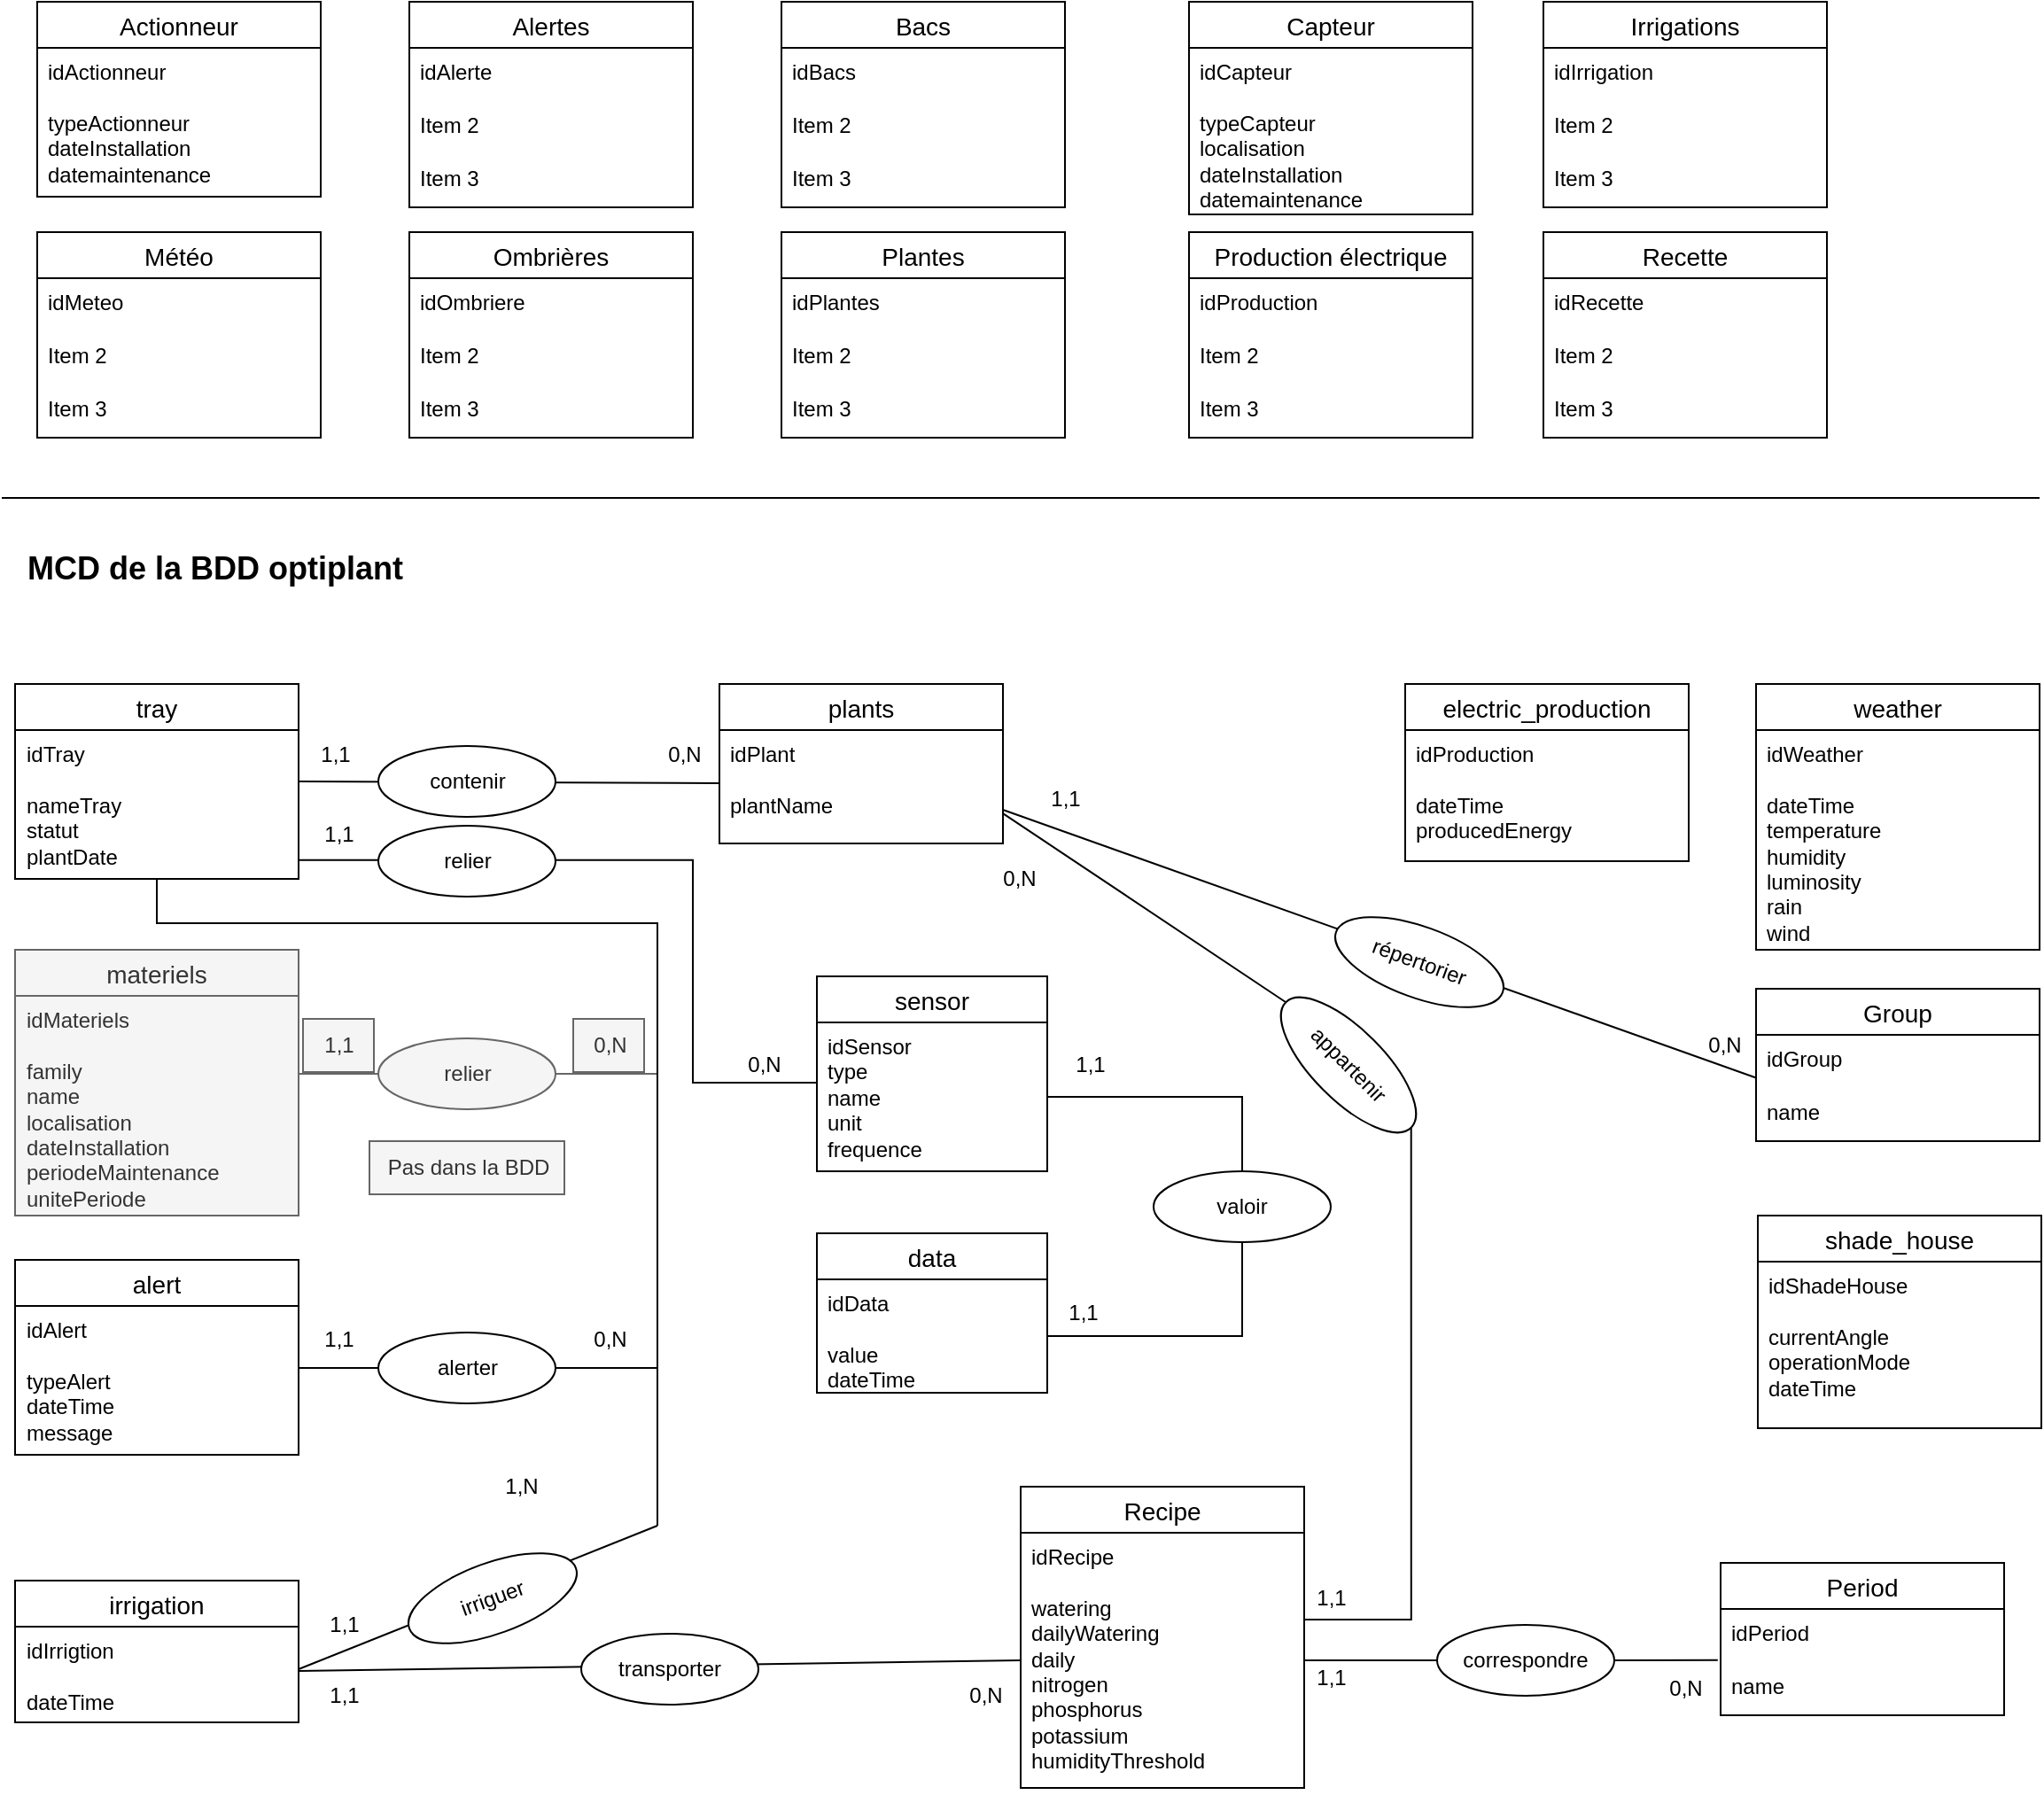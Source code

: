 <mxfile version="26.0.16">
  <diagram name="MCD" id="uWJ0e3N0dm7fcI5BOGlj">
    <mxGraphModel dx="959" dy="383" grid="1" gridSize="10" guides="1" tooltips="1" connect="1" arrows="1" fold="1" page="1" pageScale="1" pageWidth="1169" pageHeight="1654" math="0" shadow="0">
      <root>
        <mxCell id="T9H4gMGK_s0aDdUB7x26-0" />
        <mxCell id="T9H4gMGK_s0aDdUB7x26-1" parent="T9H4gMGK_s0aDdUB7x26-0" />
        <mxCell id="T9H4gMGK_s0aDdUB7x26-6" value="Alertes" style="swimlane;fontStyle=0;childLayout=stackLayout;horizontal=1;startSize=26;horizontalStack=0;resizeParent=1;resizeParentMax=0;resizeLast=0;collapsible=1;marginBottom=0;align=center;fontSize=14;" parent="T9H4gMGK_s0aDdUB7x26-1" vertex="1">
          <mxGeometry x="240" y="40" width="160" height="116" as="geometry" />
        </mxCell>
        <mxCell id="T9H4gMGK_s0aDdUB7x26-7" value="idAlerte" style="text;strokeColor=none;fillColor=none;spacingLeft=4;spacingRight=4;overflow=hidden;rotatable=0;points=[[0,0.5],[1,0.5]];portConstraint=eastwest;fontSize=12;whiteSpace=wrap;html=1;" parent="T9H4gMGK_s0aDdUB7x26-6" vertex="1">
          <mxGeometry y="26" width="160" height="30" as="geometry" />
        </mxCell>
        <mxCell id="T9H4gMGK_s0aDdUB7x26-8" value="Item 2" style="text;strokeColor=none;fillColor=none;spacingLeft=4;spacingRight=4;overflow=hidden;rotatable=0;points=[[0,0.5],[1,0.5]];portConstraint=eastwest;fontSize=12;whiteSpace=wrap;html=1;" parent="T9H4gMGK_s0aDdUB7x26-6" vertex="1">
          <mxGeometry y="56" width="160" height="30" as="geometry" />
        </mxCell>
        <mxCell id="T9H4gMGK_s0aDdUB7x26-9" value="Item 3" style="text;strokeColor=none;fillColor=none;spacingLeft=4;spacingRight=4;overflow=hidden;rotatable=0;points=[[0,0.5],[1,0.5]];portConstraint=eastwest;fontSize=12;whiteSpace=wrap;html=1;" parent="T9H4gMGK_s0aDdUB7x26-6" vertex="1">
          <mxGeometry y="86" width="160" height="30" as="geometry" />
        </mxCell>
        <mxCell id="T9H4gMGK_s0aDdUB7x26-10" value="Bacs" style="swimlane;fontStyle=0;childLayout=stackLayout;horizontal=1;startSize=26;horizontalStack=0;resizeParent=1;resizeParentMax=0;resizeLast=0;collapsible=1;marginBottom=0;align=center;fontSize=14;" parent="T9H4gMGK_s0aDdUB7x26-1" vertex="1">
          <mxGeometry x="450" y="40" width="160" height="116" as="geometry" />
        </mxCell>
        <mxCell id="T9H4gMGK_s0aDdUB7x26-11" value="idBacs" style="text;strokeColor=none;fillColor=none;spacingLeft=4;spacingRight=4;overflow=hidden;rotatable=0;points=[[0,0.5],[1,0.5]];portConstraint=eastwest;fontSize=12;whiteSpace=wrap;html=1;" parent="T9H4gMGK_s0aDdUB7x26-10" vertex="1">
          <mxGeometry y="26" width="160" height="30" as="geometry" />
        </mxCell>
        <mxCell id="T9H4gMGK_s0aDdUB7x26-12" value="Item 2" style="text;strokeColor=none;fillColor=none;spacingLeft=4;spacingRight=4;overflow=hidden;rotatable=0;points=[[0,0.5],[1,0.5]];portConstraint=eastwest;fontSize=12;whiteSpace=wrap;html=1;" parent="T9H4gMGK_s0aDdUB7x26-10" vertex="1">
          <mxGeometry y="56" width="160" height="30" as="geometry" />
        </mxCell>
        <mxCell id="T9H4gMGK_s0aDdUB7x26-13" value="Item 3" style="text;strokeColor=none;fillColor=none;spacingLeft=4;spacingRight=4;overflow=hidden;rotatable=0;points=[[0,0.5],[1,0.5]];portConstraint=eastwest;fontSize=12;whiteSpace=wrap;html=1;" parent="T9H4gMGK_s0aDdUB7x26-10" vertex="1">
          <mxGeometry y="86" width="160" height="30" as="geometry" />
        </mxCell>
        <mxCell id="T9H4gMGK_s0aDdUB7x26-18" value="Irrigations" style="swimlane;fontStyle=0;childLayout=stackLayout;horizontal=1;startSize=26;horizontalStack=0;resizeParent=1;resizeParentMax=0;resizeLast=0;collapsible=1;marginBottom=0;align=center;fontSize=14;" parent="T9H4gMGK_s0aDdUB7x26-1" vertex="1">
          <mxGeometry x="880" y="40" width="160" height="116" as="geometry" />
        </mxCell>
        <mxCell id="T9H4gMGK_s0aDdUB7x26-19" value="idIrrigation" style="text;strokeColor=none;fillColor=none;spacingLeft=4;spacingRight=4;overflow=hidden;rotatable=0;points=[[0,0.5],[1,0.5]];portConstraint=eastwest;fontSize=12;whiteSpace=wrap;html=1;" parent="T9H4gMGK_s0aDdUB7x26-18" vertex="1">
          <mxGeometry y="26" width="160" height="30" as="geometry" />
        </mxCell>
        <mxCell id="T9H4gMGK_s0aDdUB7x26-20" value="Item 2" style="text;strokeColor=none;fillColor=none;spacingLeft=4;spacingRight=4;overflow=hidden;rotatable=0;points=[[0,0.5],[1,0.5]];portConstraint=eastwest;fontSize=12;whiteSpace=wrap;html=1;" parent="T9H4gMGK_s0aDdUB7x26-18" vertex="1">
          <mxGeometry y="56" width="160" height="30" as="geometry" />
        </mxCell>
        <mxCell id="T9H4gMGK_s0aDdUB7x26-21" value="Item 3" style="text;strokeColor=none;fillColor=none;spacingLeft=4;spacingRight=4;overflow=hidden;rotatable=0;points=[[0,0.5],[1,0.5]];portConstraint=eastwest;fontSize=12;whiteSpace=wrap;html=1;" parent="T9H4gMGK_s0aDdUB7x26-18" vertex="1">
          <mxGeometry y="86" width="160" height="30" as="geometry" />
        </mxCell>
        <mxCell id="T9H4gMGK_s0aDdUB7x26-22" value="Météo" style="swimlane;fontStyle=0;childLayout=stackLayout;horizontal=1;startSize=26;horizontalStack=0;resizeParent=1;resizeParentMax=0;resizeLast=0;collapsible=1;marginBottom=0;align=center;fontSize=14;" parent="T9H4gMGK_s0aDdUB7x26-1" vertex="1">
          <mxGeometry x="30" y="170" width="160" height="116" as="geometry" />
        </mxCell>
        <mxCell id="T9H4gMGK_s0aDdUB7x26-23" value="idMeteo" style="text;strokeColor=none;fillColor=none;spacingLeft=4;spacingRight=4;overflow=hidden;rotatable=0;points=[[0,0.5],[1,0.5]];portConstraint=eastwest;fontSize=12;whiteSpace=wrap;html=1;" parent="T9H4gMGK_s0aDdUB7x26-22" vertex="1">
          <mxGeometry y="26" width="160" height="30" as="geometry" />
        </mxCell>
        <mxCell id="T9H4gMGK_s0aDdUB7x26-24" value="Item 2" style="text;strokeColor=none;fillColor=none;spacingLeft=4;spacingRight=4;overflow=hidden;rotatable=0;points=[[0,0.5],[1,0.5]];portConstraint=eastwest;fontSize=12;whiteSpace=wrap;html=1;" parent="T9H4gMGK_s0aDdUB7x26-22" vertex="1">
          <mxGeometry y="56" width="160" height="30" as="geometry" />
        </mxCell>
        <mxCell id="T9H4gMGK_s0aDdUB7x26-25" value="Item 3" style="text;strokeColor=none;fillColor=none;spacingLeft=4;spacingRight=4;overflow=hidden;rotatable=0;points=[[0,0.5],[1,0.5]];portConstraint=eastwest;fontSize=12;whiteSpace=wrap;html=1;" parent="T9H4gMGK_s0aDdUB7x26-22" vertex="1">
          <mxGeometry y="86" width="160" height="30" as="geometry" />
        </mxCell>
        <mxCell id="T9H4gMGK_s0aDdUB7x26-26" value="Ombrières" style="swimlane;fontStyle=0;childLayout=stackLayout;horizontal=1;startSize=26;horizontalStack=0;resizeParent=1;resizeParentMax=0;resizeLast=0;collapsible=1;marginBottom=0;align=center;fontSize=14;" parent="T9H4gMGK_s0aDdUB7x26-1" vertex="1">
          <mxGeometry x="240" y="170" width="160" height="116" as="geometry" />
        </mxCell>
        <mxCell id="T9H4gMGK_s0aDdUB7x26-27" value="idOmbriere" style="text;strokeColor=none;fillColor=none;spacingLeft=4;spacingRight=4;overflow=hidden;rotatable=0;points=[[0,0.5],[1,0.5]];portConstraint=eastwest;fontSize=12;whiteSpace=wrap;html=1;" parent="T9H4gMGK_s0aDdUB7x26-26" vertex="1">
          <mxGeometry y="26" width="160" height="30" as="geometry" />
        </mxCell>
        <mxCell id="T9H4gMGK_s0aDdUB7x26-28" value="Item 2" style="text;strokeColor=none;fillColor=none;spacingLeft=4;spacingRight=4;overflow=hidden;rotatable=0;points=[[0,0.5],[1,0.5]];portConstraint=eastwest;fontSize=12;whiteSpace=wrap;html=1;" parent="T9H4gMGK_s0aDdUB7x26-26" vertex="1">
          <mxGeometry y="56" width="160" height="30" as="geometry" />
        </mxCell>
        <mxCell id="T9H4gMGK_s0aDdUB7x26-29" value="Item 3" style="text;strokeColor=none;fillColor=none;spacingLeft=4;spacingRight=4;overflow=hidden;rotatable=0;points=[[0,0.5],[1,0.5]];portConstraint=eastwest;fontSize=12;whiteSpace=wrap;html=1;" parent="T9H4gMGK_s0aDdUB7x26-26" vertex="1">
          <mxGeometry y="86" width="160" height="30" as="geometry" />
        </mxCell>
        <mxCell id="T9H4gMGK_s0aDdUB7x26-30" value="Plantes" style="swimlane;fontStyle=0;childLayout=stackLayout;horizontal=1;startSize=26;horizontalStack=0;resizeParent=1;resizeParentMax=0;resizeLast=0;collapsible=1;marginBottom=0;align=center;fontSize=14;" parent="T9H4gMGK_s0aDdUB7x26-1" vertex="1">
          <mxGeometry x="450" y="170" width="160" height="116" as="geometry" />
        </mxCell>
        <mxCell id="T9H4gMGK_s0aDdUB7x26-31" value="idPlantes" style="text;strokeColor=none;fillColor=none;spacingLeft=4;spacingRight=4;overflow=hidden;rotatable=0;points=[[0,0.5],[1,0.5]];portConstraint=eastwest;fontSize=12;whiteSpace=wrap;html=1;" parent="T9H4gMGK_s0aDdUB7x26-30" vertex="1">
          <mxGeometry y="26" width="160" height="30" as="geometry" />
        </mxCell>
        <mxCell id="T9H4gMGK_s0aDdUB7x26-32" value="Item 2" style="text;strokeColor=none;fillColor=none;spacingLeft=4;spacingRight=4;overflow=hidden;rotatable=0;points=[[0,0.5],[1,0.5]];portConstraint=eastwest;fontSize=12;whiteSpace=wrap;html=1;" parent="T9H4gMGK_s0aDdUB7x26-30" vertex="1">
          <mxGeometry y="56" width="160" height="30" as="geometry" />
        </mxCell>
        <mxCell id="T9H4gMGK_s0aDdUB7x26-33" value="Item 3" style="text;strokeColor=none;fillColor=none;spacingLeft=4;spacingRight=4;overflow=hidden;rotatable=0;points=[[0,0.5],[1,0.5]];portConstraint=eastwest;fontSize=12;whiteSpace=wrap;html=1;" parent="T9H4gMGK_s0aDdUB7x26-30" vertex="1">
          <mxGeometry y="86" width="160" height="30" as="geometry" />
        </mxCell>
        <mxCell id="T9H4gMGK_s0aDdUB7x26-34" value="Production électrique" style="swimlane;fontStyle=0;childLayout=stackLayout;horizontal=1;startSize=26;horizontalStack=0;resizeParent=1;resizeParentMax=0;resizeLast=0;collapsible=1;marginBottom=0;align=center;fontSize=14;" parent="T9H4gMGK_s0aDdUB7x26-1" vertex="1">
          <mxGeometry x="680" y="170" width="160" height="116" as="geometry" />
        </mxCell>
        <mxCell id="T9H4gMGK_s0aDdUB7x26-35" value="idProduction" style="text;strokeColor=none;fillColor=none;spacingLeft=4;spacingRight=4;overflow=hidden;rotatable=0;points=[[0,0.5],[1,0.5]];portConstraint=eastwest;fontSize=12;whiteSpace=wrap;html=1;" parent="T9H4gMGK_s0aDdUB7x26-34" vertex="1">
          <mxGeometry y="26" width="160" height="30" as="geometry" />
        </mxCell>
        <mxCell id="T9H4gMGK_s0aDdUB7x26-36" value="Item 2" style="text;strokeColor=none;fillColor=none;spacingLeft=4;spacingRight=4;overflow=hidden;rotatable=0;points=[[0,0.5],[1,0.5]];portConstraint=eastwest;fontSize=12;whiteSpace=wrap;html=1;" parent="T9H4gMGK_s0aDdUB7x26-34" vertex="1">
          <mxGeometry y="56" width="160" height="30" as="geometry" />
        </mxCell>
        <mxCell id="T9H4gMGK_s0aDdUB7x26-37" value="Item 3" style="text;strokeColor=none;fillColor=none;spacingLeft=4;spacingRight=4;overflow=hidden;rotatable=0;points=[[0,0.5],[1,0.5]];portConstraint=eastwest;fontSize=12;whiteSpace=wrap;html=1;" parent="T9H4gMGK_s0aDdUB7x26-34" vertex="1">
          <mxGeometry y="86" width="160" height="30" as="geometry" />
        </mxCell>
        <mxCell id="T9H4gMGK_s0aDdUB7x26-38" value="Recette" style="swimlane;fontStyle=0;childLayout=stackLayout;horizontal=1;startSize=26;horizontalStack=0;resizeParent=1;resizeParentMax=0;resizeLast=0;collapsible=1;marginBottom=0;align=center;fontSize=14;" parent="T9H4gMGK_s0aDdUB7x26-1" vertex="1">
          <mxGeometry x="880" y="170" width="160" height="116" as="geometry" />
        </mxCell>
        <mxCell id="T9H4gMGK_s0aDdUB7x26-39" value="idRecette" style="text;strokeColor=none;fillColor=none;spacingLeft=4;spacingRight=4;overflow=hidden;rotatable=0;points=[[0,0.5],[1,0.5]];portConstraint=eastwest;fontSize=12;whiteSpace=wrap;html=1;" parent="T9H4gMGK_s0aDdUB7x26-38" vertex="1">
          <mxGeometry y="26" width="160" height="30" as="geometry" />
        </mxCell>
        <mxCell id="T9H4gMGK_s0aDdUB7x26-40" value="Item 2" style="text;strokeColor=none;fillColor=none;spacingLeft=4;spacingRight=4;overflow=hidden;rotatable=0;points=[[0,0.5],[1,0.5]];portConstraint=eastwest;fontSize=12;whiteSpace=wrap;html=1;" parent="T9H4gMGK_s0aDdUB7x26-38" vertex="1">
          <mxGeometry y="56" width="160" height="30" as="geometry" />
        </mxCell>
        <mxCell id="T9H4gMGK_s0aDdUB7x26-41" value="Item 3" style="text;strokeColor=none;fillColor=none;spacingLeft=4;spacingRight=4;overflow=hidden;rotatable=0;points=[[0,0.5],[1,0.5]];portConstraint=eastwest;fontSize=12;whiteSpace=wrap;html=1;" parent="T9H4gMGK_s0aDdUB7x26-38" vertex="1">
          <mxGeometry y="86" width="160" height="30" as="geometry" />
        </mxCell>
        <mxCell id="j0MVk8MpoayFazlEa2W3-0" style="edgeStyle=orthogonalEdgeStyle;rounded=0;orthogonalLoop=1;jettySize=auto;html=1;exitX=0.5;exitY=1;exitDx=0;exitDy=0;endArrow=none;startFill=0;" parent="T9H4gMGK_s0aDdUB7x26-1" source="nybgzaofSDxsT-tVlt5b-0" edge="1">
          <mxGeometry relative="1" as="geometry">
            <mxPoint x="380" y="580" as="targetPoint" />
            <Array as="points">
              <mxPoint x="98" y="560" />
              <mxPoint x="380" y="560" />
              <mxPoint x="380" y="585" />
            </Array>
          </mxGeometry>
        </mxCell>
        <mxCell id="nybgzaofSDxsT-tVlt5b-0" value="tray" style="swimlane;fontStyle=0;childLayout=stackLayout;horizontal=1;startSize=26;horizontalStack=0;resizeParent=1;resizeParentMax=0;resizeLast=0;collapsible=1;marginBottom=0;align=center;fontSize=14;" parent="T9H4gMGK_s0aDdUB7x26-1" vertex="1">
          <mxGeometry x="17.5" y="425" width="160" height="110" as="geometry" />
        </mxCell>
        <mxCell id="nybgzaofSDxsT-tVlt5b-1" value="&lt;div&gt;idTray&lt;u&gt; &lt;/u&gt;&lt;/div&gt;&lt;div&gt;&lt;br&gt;&lt;/div&gt;&lt;div&gt;nameTray&lt;/div&gt;&lt;div&gt;&lt;span style=&quot;white-space: pre;&quot;&gt;statut&lt;br&gt;&lt;/span&gt;&lt;/div&gt;&lt;div&gt;&lt;div&gt;plantDate&lt;/div&gt;&lt;br&gt;&lt;span style=&quot;white-space: pre;&quot;&gt;&lt;/span&gt;&lt;/div&gt;&lt;div&gt;&lt;br&gt;&lt;/div&gt;" style="text;strokeColor=none;fillColor=none;spacingLeft=4;spacingRight=4;overflow=hidden;rotatable=0;points=[[0,0.5],[1,0.5]];portConstraint=eastwest;fontSize=12;whiteSpace=wrap;html=1;" parent="nybgzaofSDxsT-tVlt5b-0" vertex="1">
          <mxGeometry y="26" width="160" height="84" as="geometry" />
        </mxCell>
        <mxCell id="nybgzaofSDxsT-tVlt5b-4" value="plants" style="swimlane;fontStyle=0;childLayout=stackLayout;horizontal=1;startSize=26;horizontalStack=0;resizeParent=1;resizeParentMax=0;resizeLast=0;collapsible=1;marginBottom=0;align=center;fontSize=14;" parent="T9H4gMGK_s0aDdUB7x26-1" vertex="1">
          <mxGeometry x="415" y="425" width="160" height="90" as="geometry">
            <mxRectangle x="380" y="360" width="90" height="30" as="alternateBounds" />
          </mxGeometry>
        </mxCell>
        <mxCell id="nybgzaofSDxsT-tVlt5b-5" value="&lt;div&gt;idPlant&lt;/div&gt;&lt;div&gt;&lt;br&gt;&lt;/div&gt;&lt;div&gt;plantName&lt;/div&gt;" style="text;strokeColor=none;fillColor=none;spacingLeft=4;spacingRight=4;overflow=hidden;rotatable=0;points=[[0,0.5],[1,0.5]];portConstraint=eastwest;fontSize=12;whiteSpace=wrap;html=1;" parent="nybgzaofSDxsT-tVlt5b-4" vertex="1">
          <mxGeometry y="26" width="160" height="64" as="geometry" />
        </mxCell>
        <mxCell id="nybgzaofSDxsT-tVlt5b-12" value="" style="endArrow=none;html=1;rounded=0;entryX=0;entryY=0.5;entryDx=0;entryDy=0;" parent="T9H4gMGK_s0aDdUB7x26-1" edge="1">
          <mxGeometry relative="1" as="geometry">
            <mxPoint x="177.5" y="480" as="sourcePoint" />
            <mxPoint x="415" y="481" as="targetPoint" />
          </mxGeometry>
        </mxCell>
        <mxCell id="nybgzaofSDxsT-tVlt5b-9" value="contenir" style="ellipse;whiteSpace=wrap;html=1;align=center;" parent="T9H4gMGK_s0aDdUB7x26-1" vertex="1">
          <mxGeometry x="222.5" y="460" width="100" height="40" as="geometry" />
        </mxCell>
        <mxCell id="gFLPSM0X9cLNO_FBiv-f-0" value="1,1" style="text;html=1;align=center;verticalAlign=middle;resizable=0;points=[];autosize=1;strokeColor=none;fillColor=none;" parent="T9H4gMGK_s0aDdUB7x26-1" vertex="1">
          <mxGeometry x="177.5" y="450" width="40" height="30" as="geometry" />
        </mxCell>
        <mxCell id="gFLPSM0X9cLNO_FBiv-f-2" value="0,N" style="text;html=1;align=center;verticalAlign=middle;resizable=0;points=[];autosize=1;strokeColor=none;fillColor=none;" parent="T9H4gMGK_s0aDdUB7x26-1" vertex="1">
          <mxGeometry x="375" y="450" width="40" height="30" as="geometry" />
        </mxCell>
        <mxCell id="gFLPSM0X9cLNO_FBiv-f-3" value="" style="endArrow=none;html=1;rounded=0;" parent="T9H4gMGK_s0aDdUB7x26-1" edge="1">
          <mxGeometry width="50" height="50" relative="1" as="geometry">
            <mxPoint x="10" y="320" as="sourcePoint" />
            <mxPoint x="1160" y="320" as="targetPoint" />
          </mxGeometry>
        </mxCell>
        <mxCell id="gFLPSM0X9cLNO_FBiv-f-16" value="" style="endArrow=none;html=1;rounded=0;edgeStyle=orthogonalEdgeStyle;fillColor=#f5f5f5;strokeColor=#666666;" parent="T9H4gMGK_s0aDdUB7x26-1" edge="1">
          <mxGeometry relative="1" as="geometry">
            <mxPoint x="177.5" y="645" as="sourcePoint" />
            <mxPoint x="380" y="650" as="targetPoint" />
            <Array as="points">
              <mxPoint x="380" y="645" />
            </Array>
          </mxGeometry>
        </mxCell>
        <mxCell id="gFLPSM0X9cLNO_FBiv-f-17" value="relier" style="ellipse;whiteSpace=wrap;html=1;align=center;fillColor=#f5f5f5;fontColor=#333333;strokeColor=#666666;" parent="T9H4gMGK_s0aDdUB7x26-1" vertex="1">
          <mxGeometry x="222.5" y="625" width="100" height="40" as="geometry" />
        </mxCell>
        <mxCell id="gFLPSM0X9cLNO_FBiv-f-18" value="1,1" style="text;html=1;align=center;verticalAlign=middle;resizable=0;points=[];autosize=1;strokeColor=#666666;fillColor=#f5f5f5;fontColor=#333333;" parent="T9H4gMGK_s0aDdUB7x26-1" vertex="1">
          <mxGeometry x="180" y="614" width="40" height="30" as="geometry" />
        </mxCell>
        <mxCell id="gFLPSM0X9cLNO_FBiv-f-19" value="0,N" style="text;html=1;align=center;verticalAlign=middle;resizable=0;points=[];autosize=1;strokeColor=#666666;fillColor=#f5f5f5;fontColor=#333333;" parent="T9H4gMGK_s0aDdUB7x26-1" vertex="1">
          <mxGeometry x="332.5" y="614" width="40" height="30" as="geometry" />
        </mxCell>
        <mxCell id="gFLPSM0X9cLNO_FBiv-f-40" value="alert" style="swimlane;fontStyle=0;childLayout=stackLayout;horizontal=1;startSize=26;horizontalStack=0;resizeParent=1;resizeParentMax=0;resizeLast=0;collapsible=1;marginBottom=0;align=center;fontSize=14;" parent="T9H4gMGK_s0aDdUB7x26-1" vertex="1">
          <mxGeometry x="17.5" y="750" width="160" height="110" as="geometry" />
        </mxCell>
        <mxCell id="gFLPSM0X9cLNO_FBiv-f-41" value="&lt;div&gt;idAlert&lt;/div&gt;&lt;div&gt;&lt;br&gt;&lt;/div&gt;&lt;div&gt;typeAlert&lt;/div&gt;&lt;div&gt;dateTime&lt;/div&gt;&lt;div&gt;message&lt;br&gt;&lt;/div&gt;" style="text;strokeColor=none;fillColor=none;spacingLeft=4;spacingRight=4;overflow=hidden;rotatable=0;points=[[0,0.5],[1,0.5]];portConstraint=eastwest;fontSize=12;whiteSpace=wrap;html=1;" parent="gFLPSM0X9cLNO_FBiv-f-40" vertex="1">
          <mxGeometry y="26" width="160" height="84" as="geometry" />
        </mxCell>
        <mxCell id="gFLPSM0X9cLNO_FBiv-f-48" value="" style="endArrow=none;html=1;rounded=0;" parent="T9H4gMGK_s0aDdUB7x26-1" edge="1">
          <mxGeometry relative="1" as="geometry">
            <mxPoint x="177.5" y="811" as="sourcePoint" />
            <mxPoint x="380" y="811" as="targetPoint" />
          </mxGeometry>
        </mxCell>
        <mxCell id="gFLPSM0X9cLNO_FBiv-f-49" value="alerter" style="ellipse;whiteSpace=wrap;html=1;align=center;" parent="T9H4gMGK_s0aDdUB7x26-1" vertex="1">
          <mxGeometry x="222.5" y="791" width="100" height="40" as="geometry" />
        </mxCell>
        <mxCell id="gFLPSM0X9cLNO_FBiv-f-50" value="1,1" style="text;html=1;align=center;verticalAlign=middle;resizable=0;points=[];autosize=1;strokeColor=none;fillColor=none;" parent="T9H4gMGK_s0aDdUB7x26-1" vertex="1">
          <mxGeometry x="180" y="780" width="40" height="30" as="geometry" />
        </mxCell>
        <mxCell id="gFLPSM0X9cLNO_FBiv-f-51" value="0,N" style="text;html=1;align=center;verticalAlign=middle;resizable=0;points=[];autosize=1;strokeColor=none;fillColor=none;" parent="T9H4gMGK_s0aDdUB7x26-1" vertex="1">
          <mxGeometry x="332.5" y="780" width="40" height="30" as="geometry" />
        </mxCell>
        <mxCell id="gFLPSM0X9cLNO_FBiv-f-129" value="0,N" style="text;html=1;align=center;verticalAlign=middle;resizable=0;points=[];autosize=1;strokeColor=none;fillColor=none;" parent="T9H4gMGK_s0aDdUB7x26-1" vertex="1">
          <mxGeometry x="962" y="614" width="40" height="30" as="geometry" />
        </mxCell>
        <mxCell id="gFLPSM0X9cLNO_FBiv-f-145" value="Group" style="swimlane;fontStyle=0;childLayout=stackLayout;horizontal=1;startSize=26;horizontalStack=0;resizeParent=1;resizeParentMax=0;resizeLast=0;collapsible=1;marginBottom=0;align=center;fontSize=14;" parent="T9H4gMGK_s0aDdUB7x26-1" vertex="1">
          <mxGeometry x="1000" y="597" width="160" height="86" as="geometry">
            <mxRectangle x="380" y="360" width="90" height="30" as="alternateBounds" />
          </mxGeometry>
        </mxCell>
        <mxCell id="gFLPSM0X9cLNO_FBiv-f-146" value="idGroup" style="text;strokeColor=none;fillColor=none;spacingLeft=4;spacingRight=4;overflow=hidden;rotatable=0;points=[[0,0.5],[1,0.5]];portConstraint=eastwest;fontSize=12;whiteSpace=wrap;html=1;" parent="gFLPSM0X9cLNO_FBiv-f-145" vertex="1">
          <mxGeometry y="26" width="160" height="30" as="geometry" />
        </mxCell>
        <mxCell id="gFLPSM0X9cLNO_FBiv-f-147" value="name" style="text;strokeColor=none;fillColor=none;spacingLeft=4;spacingRight=4;overflow=hidden;rotatable=0;points=[[0,0.5],[1,0.5]];portConstraint=eastwest;fontSize=12;whiteSpace=wrap;html=1;" parent="gFLPSM0X9cLNO_FBiv-f-145" vertex="1">
          <mxGeometry y="56" width="160" height="30" as="geometry" />
        </mxCell>
        <mxCell id="gFLPSM0X9cLNO_FBiv-f-149" value="" style="endArrow=none;html=1;rounded=0;exitX=0;exitY=0.5;exitDx=0;exitDy=0;entryX=1;entryY=0.735;entryDx=0;entryDy=0;entryPerimeter=0;" parent="T9H4gMGK_s0aDdUB7x26-1" source="0mks6wMDwfBb0dTUlS5L-0" target="nybgzaofSDxsT-tVlt5b-5" edge="1">
          <mxGeometry relative="1" as="geometry">
            <mxPoint x="630" y="690" as="sourcePoint" />
            <mxPoint x="577" y="500" as="targetPoint" />
          </mxGeometry>
        </mxCell>
        <mxCell id="gFLPSM0X9cLNO_FBiv-f-151" value="1,1" style="text;html=1;align=center;verticalAlign=middle;resizable=0;points=[];autosize=1;strokeColor=none;fillColor=none;" parent="T9H4gMGK_s0aDdUB7x26-1" vertex="1">
          <mxGeometry x="740" y="926" width="40" height="30" as="geometry" />
        </mxCell>
        <mxCell id="gFLPSM0X9cLNO_FBiv-f-152" value="0,N" style="text;html=1;align=center;verticalAlign=middle;resizable=0;points=[];autosize=1;strokeColor=none;fillColor=none;" parent="T9H4gMGK_s0aDdUB7x26-1" vertex="1">
          <mxGeometry x="564" y="520" width="40" height="30" as="geometry" />
        </mxCell>
        <mxCell id="gFLPSM0X9cLNO_FBiv-f-153" value="&amp;nbsp;" style="text;strokeColor=none;fillColor=none;spacingLeft=4;spacingRight=4;overflow=hidden;rotatable=0;points=[[0,0.5],[1,0.5]];portConstraint=eastwest;fontSize=12;whiteSpace=wrap;html=1;" parent="T9H4gMGK_s0aDdUB7x26-1" vertex="1">
          <mxGeometry x="967" y="878" width="160" height="30" as="geometry" />
        </mxCell>
        <mxCell id="gFLPSM0X9cLNO_FBiv-f-154" value="" style="endArrow=none;html=1;rounded=0;entryX=-0.01;entryY=-0.036;entryDx=0;entryDy=0;exitX=1;exitY=0.5;exitDx=0;exitDy=0;entryPerimeter=0;" parent="T9H4gMGK_s0aDdUB7x26-1" source="j0MVk8MpoayFazlEa2W3-4" target="gFLPSM0X9cLNO_FBiv-f-161" edge="1">
          <mxGeometry relative="1" as="geometry">
            <mxPoint x="907.355" y="1009.645" as="sourcePoint" />
            <mxPoint x="727.5" y="1375" as="targetPoint" />
          </mxGeometry>
        </mxCell>
        <mxCell id="gFLPSM0X9cLNO_FBiv-f-155" value="1,1" style="text;html=1;align=center;verticalAlign=middle;resizable=0;points=[];autosize=1;strokeColor=none;fillColor=none;" parent="T9H4gMGK_s0aDdUB7x26-1" vertex="1">
          <mxGeometry x="740" y="971" width="40" height="30" as="geometry" />
        </mxCell>
        <mxCell id="gFLPSM0X9cLNO_FBiv-f-156" value="0,N" style="text;html=1;align=center;verticalAlign=middle;resizable=0;points=[];autosize=1;strokeColor=none;fillColor=none;" parent="T9H4gMGK_s0aDdUB7x26-1" vertex="1">
          <mxGeometry x="940" y="977" width="40" height="30" as="geometry" />
        </mxCell>
        <mxCell id="gFLPSM0X9cLNO_FBiv-f-159" value="Period" style="swimlane;fontStyle=0;childLayout=stackLayout;horizontal=1;startSize=26;horizontalStack=0;resizeParent=1;resizeParentMax=0;resizeLast=0;collapsible=1;marginBottom=0;align=center;fontSize=14;" parent="T9H4gMGK_s0aDdUB7x26-1" vertex="1">
          <mxGeometry x="980" y="921" width="160" height="86" as="geometry">
            <mxRectangle x="380" y="360" width="90" height="30" as="alternateBounds" />
          </mxGeometry>
        </mxCell>
        <mxCell id="gFLPSM0X9cLNO_FBiv-f-160" value="idPeriod" style="text;strokeColor=none;fillColor=none;spacingLeft=4;spacingRight=4;overflow=hidden;rotatable=0;points=[[0,0.5],[1,0.5]];portConstraint=eastwest;fontSize=12;whiteSpace=wrap;html=1;" parent="gFLPSM0X9cLNO_FBiv-f-159" vertex="1">
          <mxGeometry y="26" width="160" height="30" as="geometry" />
        </mxCell>
        <mxCell id="gFLPSM0X9cLNO_FBiv-f-161" value="name" style="text;strokeColor=none;fillColor=none;spacingLeft=4;spacingRight=4;overflow=hidden;rotatable=0;points=[[0,0.5],[1,0.5]];portConstraint=eastwest;fontSize=12;whiteSpace=wrap;html=1;" parent="gFLPSM0X9cLNO_FBiv-f-159" vertex="1">
          <mxGeometry y="56" width="160" height="30" as="geometry" />
        </mxCell>
        <mxCell id="gFLPSM0X9cLNO_FBiv-f-169" value="irrigation" style="swimlane;fontStyle=0;childLayout=stackLayout;horizontal=1;startSize=26;horizontalStack=0;resizeParent=1;resizeParentMax=0;resizeLast=0;collapsible=1;marginBottom=0;align=center;fontSize=14;" parent="T9H4gMGK_s0aDdUB7x26-1" vertex="1">
          <mxGeometry x="17.5" y="931" width="160" height="80" as="geometry" />
        </mxCell>
        <mxCell id="gFLPSM0X9cLNO_FBiv-f-170" value="&lt;div&gt;idIrrigtion&lt;/div&gt;&lt;div&gt;&lt;br&gt;&lt;/div&gt;&lt;div&gt;dateTime&lt;/div&gt;&lt;div&gt;&lt;br&gt;&lt;/div&gt;" style="text;strokeColor=none;fillColor=none;spacingLeft=4;spacingRight=4;overflow=hidden;rotatable=0;points=[[0,0.5],[1,0.5]];portConstraint=eastwest;fontSize=12;whiteSpace=wrap;html=1;" parent="gFLPSM0X9cLNO_FBiv-f-169" vertex="1">
          <mxGeometry y="26" width="160" height="54" as="geometry" />
        </mxCell>
        <mxCell id="gFLPSM0X9cLNO_FBiv-f-173" value="" style="endArrow=none;html=1;rounded=0;" parent="T9H4gMGK_s0aDdUB7x26-1" edge="1">
          <mxGeometry relative="1" as="geometry">
            <mxPoint x="177.5" y="981" as="sourcePoint" />
            <mxPoint x="380" y="900" as="targetPoint" />
          </mxGeometry>
        </mxCell>
        <mxCell id="gFLPSM0X9cLNO_FBiv-f-174" value="irriguer" style="ellipse;whiteSpace=wrap;html=1;align=center;rotation=-20;" parent="T9H4gMGK_s0aDdUB7x26-1" vertex="1">
          <mxGeometry x="237" y="921" width="100" height="40" as="geometry" />
        </mxCell>
        <mxCell id="gFLPSM0X9cLNO_FBiv-f-175" value="1,1" style="text;html=1;align=center;verticalAlign=middle;resizable=0;points=[];autosize=1;strokeColor=none;fillColor=none;" parent="T9H4gMGK_s0aDdUB7x26-1" vertex="1">
          <mxGeometry x="182.5" y="941" width="40" height="30" as="geometry" />
        </mxCell>
        <mxCell id="gFLPSM0X9cLNO_FBiv-f-176" value="1,N" style="text;html=1;align=center;verticalAlign=middle;resizable=0;points=[];autosize=1;strokeColor=none;fillColor=none;" parent="T9H4gMGK_s0aDdUB7x26-1" vertex="1">
          <mxGeometry x="282.5" y="863" width="40" height="30" as="geometry" />
        </mxCell>
        <mxCell id="gFLPSM0X9cLNO_FBiv-f-177" value="Recipe" style="swimlane;fontStyle=0;childLayout=stackLayout;horizontal=1;startSize=26;horizontalStack=0;resizeParent=1;resizeParentMax=0;resizeLast=0;collapsible=1;marginBottom=0;align=center;fontSize=14;" parent="T9H4gMGK_s0aDdUB7x26-1" vertex="1">
          <mxGeometry x="585" y="878" width="160" height="170" as="geometry">
            <mxRectangle x="380" y="360" width="90" height="30" as="alternateBounds" />
          </mxGeometry>
        </mxCell>
        <mxCell id="gFLPSM0X9cLNO_FBiv-f-178" value="&lt;div&gt;idRecipe&lt;br&gt;&lt;/div&gt;&lt;div&gt;&lt;br&gt;&lt;/div&gt;&lt;div&gt;watering&lt;span style=&quot;white-space: pre;&quot;&gt;&lt;/span&gt;&lt;/div&gt;&lt;div&gt;&lt;div&gt;dailyWatering&lt;span style=&quot;white-space: pre;&quot;&gt;&#x9;&lt;/span&gt;&lt;/div&gt;&lt;div&gt;daily&lt;span style=&quot;white-space: pre;&quot;&gt;&#x9;&lt;/span&gt;&lt;span style=&quot;white-space: pre;&quot;&gt;&#x9;&lt;/span&gt;&lt;br&gt;nitrogen&lt;span style=&quot;white-space: pre;&quot;&gt;&#x9;&lt;/span&gt;&lt;br&gt;phosphorus&lt;span style=&quot;white-space: pre;&quot;&gt;&#x9;&lt;/span&gt;&lt;br&gt;potassium&lt;span style=&quot;white-space: pre;&quot;&gt;&#x9;&lt;/span&gt;&lt;br&gt;humidityThreshold&lt;/div&gt;&lt;br&gt;&lt;/div&gt;&lt;div&gt;&lt;br&gt;&lt;/div&gt;" style="text;strokeColor=none;fillColor=none;spacingLeft=4;spacingRight=4;overflow=hidden;rotatable=0;points=[[0,0.5],[1,0.5]];portConstraint=eastwest;fontSize=12;whiteSpace=wrap;html=1;" parent="gFLPSM0X9cLNO_FBiv-f-177" vertex="1">
          <mxGeometry y="26" width="160" height="144" as="geometry" />
        </mxCell>
        <mxCell id="gFLPSM0X9cLNO_FBiv-f-182" value="1,1" style="text;html=1;align=center;verticalAlign=middle;resizable=0;points=[];autosize=1;strokeColor=none;fillColor=none;" parent="T9H4gMGK_s0aDdUB7x26-1" vertex="1">
          <mxGeometry x="182.5" y="981" width="40" height="30" as="geometry" />
        </mxCell>
        <mxCell id="gFLPSM0X9cLNO_FBiv-f-183" value="0,N" style="text;html=1;align=center;verticalAlign=middle;resizable=0;points=[];autosize=1;strokeColor=none;fillColor=none;" parent="T9H4gMGK_s0aDdUB7x26-1" vertex="1">
          <mxGeometry x="545" y="981" width="40" height="30" as="geometry" />
        </mxCell>
        <mxCell id="gFLPSM0X9cLNO_FBiv-f-184" value="" style="endArrow=none;html=1;rounded=0;entryX=0;entryY=0.5;entryDx=0;entryDy=0;exitX=1;exitY=0.5;exitDx=0;exitDy=0;" parent="T9H4gMGK_s0aDdUB7x26-1" target="gFLPSM0X9cLNO_FBiv-f-178" edge="1">
          <mxGeometry relative="1" as="geometry">
            <mxPoint x="177.5" y="982" as="sourcePoint" />
            <mxPoint x="256.699" y="1036" as="targetPoint" />
          </mxGeometry>
        </mxCell>
        <mxCell id="gFLPSM0X9cLNO_FBiv-f-191" value="1,1" style="text;html=1;align=center;verticalAlign=middle;resizable=0;points=[];autosize=1;strokeColor=none;fillColor=none;" parent="T9H4gMGK_s0aDdUB7x26-1" vertex="1">
          <mxGeometry x="590" y="475" width="40" height="30" as="geometry" />
        </mxCell>
        <mxCell id="j0MVk8MpoayFazlEa2W3-1" value="" style="endArrow=none;html=1;rounded=0;" parent="T9H4gMGK_s0aDdUB7x26-1" edge="1">
          <mxGeometry width="50" height="50" relative="1" as="geometry">
            <mxPoint x="380" y="900" as="sourcePoint" />
            <mxPoint x="380" y="580" as="targetPoint" />
          </mxGeometry>
        </mxCell>
        <mxCell id="j0MVk8MpoayFazlEa2W3-2" value="" style="rounded=0;orthogonalLoop=1;jettySize=auto;html=1;entryX=0;entryY=0.808;entryDx=0;entryDy=0;endArrow=none;startFill=0;exitX=1;exitY=0.5;exitDx=0;exitDy=0;entryPerimeter=0;" parent="T9H4gMGK_s0aDdUB7x26-1" target="gFLPSM0X9cLNO_FBiv-f-146" edge="1">
          <mxGeometry relative="1" as="geometry">
            <mxPoint x="729.042" y="536.321" as="targetPoint" />
            <mxPoint x="575" y="496" as="sourcePoint" />
            <Array as="points" />
          </mxGeometry>
        </mxCell>
        <mxCell id="j0MVk8MpoayFazlEa2W3-3" value="transporter" style="ellipse;whiteSpace=wrap;html=1;align=center;rotation=0;" parent="T9H4gMGK_s0aDdUB7x26-1" vertex="1">
          <mxGeometry x="337" y="961" width="100" height="40" as="geometry" />
        </mxCell>
        <mxCell id="ap3bOUWLykSENtYzDzGO-1" value="&lt;h2&gt;MCD de la BDD optiplant &lt;br&gt;&lt;/h2&gt;" style="text;html=1;align=center;verticalAlign=middle;resizable=0;points=[];autosize=1;strokeColor=none;fillColor=none;" parent="T9H4gMGK_s0aDdUB7x26-1" vertex="1">
          <mxGeometry x="10" y="330" width="240" height="60" as="geometry" />
        </mxCell>
        <mxCell id="ap3bOUWLykSENtYzDzGO-2" value="weather" style="swimlane;fontStyle=0;childLayout=stackLayout;horizontal=1;startSize=26;horizontalStack=0;resizeParent=1;resizeParentMax=0;resizeLast=0;collapsible=1;marginBottom=0;align=center;fontSize=14;" parent="T9H4gMGK_s0aDdUB7x26-1" vertex="1">
          <mxGeometry x="1000" y="425" width="160" height="150" as="geometry" />
        </mxCell>
        <mxCell id="ap3bOUWLykSENtYzDzGO-3" value="&lt;div&gt;idWeather&lt;/div&gt;&lt;div&gt;&lt;br&gt;&lt;/div&gt;&lt;div&gt;dateTime&lt;/div&gt;&lt;div&gt;temperature&lt;/div&gt;&lt;div&gt;humidity&lt;/div&gt;&lt;div&gt;luminosity&lt;br&gt;rain&lt;/div&gt;&lt;div&gt;wind&lt;/div&gt;" style="text;strokeColor=none;fillColor=none;spacingLeft=4;spacingRight=4;overflow=hidden;rotatable=0;points=[[0,0.5],[1,0.5]];portConstraint=eastwest;fontSize=12;whiteSpace=wrap;html=1;" parent="ap3bOUWLykSENtYzDzGO-2" vertex="1">
          <mxGeometry y="26" width="160" height="124" as="geometry" />
        </mxCell>
        <mxCell id="ap3bOUWLykSENtYzDzGO-6" value="electric_production" style="swimlane;fontStyle=0;childLayout=stackLayout;horizontal=1;startSize=26;horizontalStack=0;resizeParent=1;resizeParentMax=0;resizeLast=0;collapsible=1;marginBottom=0;align=center;fontSize=14;" parent="T9H4gMGK_s0aDdUB7x26-1" vertex="1">
          <mxGeometry x="802" y="425" width="160" height="100" as="geometry" />
        </mxCell>
        <mxCell id="ap3bOUWLykSENtYzDzGO-7" value="&lt;div&gt;idProduction&lt;/div&gt;&lt;div&gt;&lt;br&gt;&lt;/div&gt;&lt;div&gt;dateTime&lt;/div&gt;&lt;div&gt;producedEnergy&lt;/div&gt;" style="text;strokeColor=none;fillColor=none;spacingLeft=4;spacingRight=4;overflow=hidden;rotatable=0;points=[[0,0.5],[1,0.5]];portConstraint=eastwest;fontSize=12;whiteSpace=wrap;html=1;" parent="ap3bOUWLykSENtYzDzGO-6" vertex="1">
          <mxGeometry y="26" width="160" height="74" as="geometry" />
        </mxCell>
        <mxCell id="ap3bOUWLykSENtYzDzGO-11" value="shade_house" style="swimlane;fontStyle=0;childLayout=stackLayout;horizontal=1;startSize=26;horizontalStack=0;resizeParent=1;resizeParentMax=0;resizeLast=0;collapsible=1;marginBottom=0;align=center;fontSize=14;" parent="T9H4gMGK_s0aDdUB7x26-1" vertex="1">
          <mxGeometry x="1001" y="725" width="160" height="120" as="geometry" />
        </mxCell>
        <mxCell id="ap3bOUWLykSENtYzDzGO-12" value="&lt;div&gt;idShadeHouse&lt;/div&gt;&lt;div&gt;&lt;br&gt;&lt;/div&gt;&lt;div&gt;currentAngle&lt;span style=&quot;white-space: pre;&quot;&gt;&#x9;&lt;/span&gt;&lt;/div&gt;&lt;div&gt;operationMode &lt;br&gt;&lt;/div&gt;&lt;div&gt;dateTime&lt;/div&gt;" style="text;strokeColor=none;fillColor=none;spacingLeft=4;spacingRight=4;overflow=hidden;rotatable=0;points=[[0,0.5],[1,0.5]];portConstraint=eastwest;fontSize=12;whiteSpace=wrap;html=1;" parent="ap3bOUWLykSENtYzDzGO-11" vertex="1">
          <mxGeometry y="26" width="160" height="94" as="geometry" />
        </mxCell>
        <mxCell id="ap3bOUWLykSENtYzDzGO-15" value="materiels" style="swimlane;fontStyle=0;childLayout=stackLayout;horizontal=1;startSize=26;horizontalStack=0;resizeParent=1;resizeParentMax=0;resizeLast=0;collapsible=1;marginBottom=0;align=center;fontSize=14;fillColor=#f5f5f5;fontColor=#333333;strokeColor=#666666;" parent="T9H4gMGK_s0aDdUB7x26-1" vertex="1">
          <mxGeometry x="17.5" y="575" width="160" height="150" as="geometry" />
        </mxCell>
        <mxCell id="ap3bOUWLykSENtYzDzGO-16" value="&lt;div&gt;idMateriels&lt;/div&gt;&lt;div&gt;&lt;br&gt;&lt;/div&gt;&lt;div&gt;family&lt;/div&gt;&lt;div&gt;name&lt;/div&gt;&lt;div&gt;localisation&lt;br&gt;&lt;/div&gt;&lt;div&gt;dateInstallation&lt;/div&gt;&lt;div&gt;periodeMaintenance&lt;/div&gt;&lt;div&gt;unitePeriode&lt;/div&gt;" style="text;strokeColor=#666666;fillColor=#f5f5f5;spacingLeft=4;spacingRight=4;overflow=hidden;rotatable=0;points=[[0,0.5],[1,0.5]];portConstraint=eastwest;fontSize=12;whiteSpace=wrap;html=1;fontColor=#333333;" parent="ap3bOUWLykSENtYzDzGO-15" vertex="1">
          <mxGeometry y="26" width="160" height="124" as="geometry" />
        </mxCell>
        <mxCell id="ap3bOUWLykSENtYzDzGO-17" value="Actionneur" style="swimlane;fontStyle=0;childLayout=stackLayout;horizontal=1;startSize=26;horizontalStack=0;resizeParent=1;resizeParentMax=0;resizeLast=0;collapsible=1;marginBottom=0;align=center;fontSize=14;" parent="T9H4gMGK_s0aDdUB7x26-1" vertex="1">
          <mxGeometry x="30" y="40" width="160" height="110" as="geometry" />
        </mxCell>
        <mxCell id="ap3bOUWLykSENtYzDzGO-18" value="&lt;div&gt;idActionneur&lt;/div&gt;&lt;div&gt;&lt;br&gt;&lt;/div&gt;&lt;div&gt;typeActionneur&lt;/div&gt;&lt;div&gt;dateInstallation&lt;/div&gt;&lt;div&gt;datemaintenance&lt;br&gt;&lt;/div&gt;" style="text;strokeColor=none;fillColor=none;spacingLeft=4;spacingRight=4;overflow=hidden;rotatable=0;points=[[0,0.5],[1,0.5]];portConstraint=eastwest;fontSize=12;whiteSpace=wrap;html=1;" parent="ap3bOUWLykSENtYzDzGO-17" vertex="1">
          <mxGeometry y="26" width="160" height="84" as="geometry" />
        </mxCell>
        <mxCell id="ap3bOUWLykSENtYzDzGO-19" value="Capteur" style="swimlane;fontStyle=0;childLayout=stackLayout;horizontal=1;startSize=26;horizontalStack=0;resizeParent=1;resizeParentMax=0;resizeLast=0;collapsible=1;marginBottom=0;align=center;fontSize=14;" parent="T9H4gMGK_s0aDdUB7x26-1" vertex="1">
          <mxGeometry x="680" y="40" width="160" height="120" as="geometry" />
        </mxCell>
        <mxCell id="ap3bOUWLykSENtYzDzGO-20" value="&lt;div&gt;idCapteur&lt;/div&gt;&lt;div&gt;&lt;br&gt;&lt;/div&gt;&lt;div&gt;typeCapteur&lt;/div&gt;&lt;div&gt;localisation&lt;/div&gt;&lt;div&gt;dateInstallation&lt;/div&gt;&lt;div&gt;datemaintenance&lt;br&gt;&lt;/div&gt;" style="text;strokeColor=none;fillColor=none;spacingLeft=4;spacingRight=4;overflow=hidden;rotatable=0;points=[[0,0.5],[1,0.5]];portConstraint=eastwest;fontSize=12;whiteSpace=wrap;html=1;" parent="ap3bOUWLykSENtYzDzGO-19" vertex="1">
          <mxGeometry y="26" width="160" height="94" as="geometry" />
        </mxCell>
        <mxCell id="0mks6wMDwfBb0dTUlS5L-0" value="appartenir" style="ellipse;whiteSpace=wrap;html=1;align=center;rotation=45;" parent="T9H4gMGK_s0aDdUB7x26-1" vertex="1">
          <mxGeometry x="720" y="620" width="100" height="40" as="geometry" />
        </mxCell>
        <mxCell id="MZuRx8uLkAfQURgmvnIv-0" value="sensor" style="swimlane;fontStyle=0;childLayout=stackLayout;horizontal=1;startSize=26;horizontalStack=0;resizeParent=1;resizeParentMax=0;resizeLast=0;collapsible=1;marginBottom=0;align=center;fontSize=14;" vertex="1" parent="T9H4gMGK_s0aDdUB7x26-1">
          <mxGeometry x="470" y="590" width="130" height="110" as="geometry" />
        </mxCell>
        <mxCell id="MZuRx8uLkAfQURgmvnIv-1" value="&lt;div&gt;idSensor&lt;/div&gt;&lt;div&gt;type&lt;span style=&quot;white-space: pre;&quot;&gt;&#x9;&lt;/span&gt;&lt;/div&gt;&lt;div&gt;name&lt;/div&gt;&lt;div&gt;unit&lt;/div&gt;&lt;div&gt;frequence &lt;br&gt;&lt;/div&gt;&lt;div&gt;&lt;br&gt;&lt;/div&gt;" style="text;strokeColor=none;fillColor=none;spacingLeft=4;spacingRight=4;overflow=hidden;rotatable=0;points=[[0,0.5],[1,0.5]];portConstraint=eastwest;fontSize=12;whiteSpace=wrap;html=1;" vertex="1" parent="MZuRx8uLkAfQURgmvnIv-0">
          <mxGeometry y="26" width="130" height="84" as="geometry" />
        </mxCell>
        <mxCell id="MZuRx8uLkAfQURgmvnIv-3" value="data" style="swimlane;fontStyle=0;childLayout=stackLayout;horizontal=1;startSize=26;horizontalStack=0;resizeParent=1;resizeParentMax=0;resizeLast=0;collapsible=1;marginBottom=0;align=center;fontSize=14;" vertex="1" parent="T9H4gMGK_s0aDdUB7x26-1">
          <mxGeometry x="470" y="735" width="130" height="90" as="geometry">
            <mxRectangle x="380" y="360" width="90" height="30" as="alternateBounds" />
          </mxGeometry>
        </mxCell>
        <mxCell id="MZuRx8uLkAfQURgmvnIv-4" value="&lt;div&gt;idData&lt;/div&gt;&lt;div&gt;&lt;br&gt;&lt;/div&gt;&lt;div&gt;&lt;div&gt;value&lt;/div&gt;&lt;div&gt;dateTime&lt;/div&gt;&lt;br&gt;&lt;/div&gt;&lt;div&gt;&lt;br&gt;&lt;/div&gt;" style="text;strokeColor=none;fillColor=none;spacingLeft=4;spacingRight=4;overflow=hidden;rotatable=0;points=[[0,0.5],[1,0.5]];portConstraint=eastwest;fontSize=12;whiteSpace=wrap;html=1;" vertex="1" parent="MZuRx8uLkAfQURgmvnIv-3">
          <mxGeometry y="26" width="130" height="64" as="geometry" />
        </mxCell>
        <mxCell id="MZuRx8uLkAfQURgmvnIv-9" value="1,1" style="text;html=1;align=center;verticalAlign=middle;resizable=0;points=[];autosize=1;strokeColor=none;fillColor=none;" vertex="1" parent="T9H4gMGK_s0aDdUB7x26-1">
          <mxGeometry x="604" y="625" width="40" height="30" as="geometry" />
        </mxCell>
        <mxCell id="MZuRx8uLkAfQURgmvnIv-10" value="1,1" style="text;html=1;align=center;verticalAlign=middle;resizable=0;points=[];autosize=1;strokeColor=none;fillColor=none;" vertex="1" parent="T9H4gMGK_s0aDdUB7x26-1">
          <mxGeometry x="600" y="765" width="40" height="30" as="geometry" />
        </mxCell>
        <mxCell id="MZuRx8uLkAfQURgmvnIv-12" value="" style="endArrow=none;html=1;rounded=0;edgeStyle=orthogonalEdgeStyle;entryX=0.001;entryY=0.403;entryDx=0;entryDy=0;entryPerimeter=0;" edge="1" parent="T9H4gMGK_s0aDdUB7x26-1" target="MZuRx8uLkAfQURgmvnIv-1">
          <mxGeometry relative="1" as="geometry">
            <mxPoint x="177.5" y="524.35" as="sourcePoint" />
            <mxPoint x="380.27" y="524.35" as="targetPoint" />
            <Array as="points">
              <mxPoint x="400" y="524" />
              <mxPoint x="400" y="650" />
              <mxPoint x="470" y="650" />
            </Array>
          </mxGeometry>
        </mxCell>
        <mxCell id="MZuRx8uLkAfQURgmvnIv-13" value="relier" style="ellipse;whiteSpace=wrap;html=1;align=center;" vertex="1" parent="T9H4gMGK_s0aDdUB7x26-1">
          <mxGeometry x="222.5" y="505" width="100" height="40" as="geometry" />
        </mxCell>
        <mxCell id="MZuRx8uLkAfQURgmvnIv-15" value="1,1" style="text;html=1;align=center;verticalAlign=middle;resizable=0;points=[];autosize=1;strokeColor=none;fillColor=none;" vertex="1" parent="T9H4gMGK_s0aDdUB7x26-1">
          <mxGeometry x="180" y="495" width="40" height="30" as="geometry" />
        </mxCell>
        <mxCell id="MZuRx8uLkAfQURgmvnIv-16" value="0,N" style="text;html=1;align=center;verticalAlign=middle;resizable=0;points=[];autosize=1;strokeColor=none;fillColor=none;" vertex="1" parent="T9H4gMGK_s0aDdUB7x26-1">
          <mxGeometry x="420" y="625" width="40" height="30" as="geometry" />
        </mxCell>
        <mxCell id="MZuRx8uLkAfQURgmvnIv-18" value="Pas dans la BDD " style="text;html=1;align=center;verticalAlign=middle;resizable=0;points=[];autosize=1;strokeColor=#666666;fillColor=#f5f5f5;fontColor=#333333;" vertex="1" parent="T9H4gMGK_s0aDdUB7x26-1">
          <mxGeometry x="217.5" y="683" width="110" height="30" as="geometry" />
        </mxCell>
        <mxCell id="MZuRx8uLkAfQURgmvnIv-20" value="" style="endArrow=none;html=1;rounded=0;entryX=0;entryY=0.5;entryDx=0;entryDy=0;exitX=1;exitY=0.5;exitDx=0;exitDy=0;" edge="1" parent="T9H4gMGK_s0aDdUB7x26-1" source="gFLPSM0X9cLNO_FBiv-f-178" target="j0MVk8MpoayFazlEa2W3-4">
          <mxGeometry relative="1" as="geometry">
            <mxPoint x="745" y="976" as="sourcePoint" />
            <mxPoint x="980" y="975" as="targetPoint" />
          </mxGeometry>
        </mxCell>
        <mxCell id="j0MVk8MpoayFazlEa2W3-4" value="correspondre" style="ellipse;whiteSpace=wrap;html=1;align=center;rotation=0;" parent="T9H4gMGK_s0aDdUB7x26-1" vertex="1">
          <mxGeometry x="820" y="956" width="100" height="40" as="geometry" />
        </mxCell>
        <mxCell id="MZuRx8uLkAfQURgmvnIv-21" value="répertorier" style="ellipse;whiteSpace=wrap;html=1;align=center;rotation=20;" vertex="1" parent="T9H4gMGK_s0aDdUB7x26-1">
          <mxGeometry x="760" y="562" width="100" height="40" as="geometry" />
        </mxCell>
        <mxCell id="MZuRx8uLkAfQURgmvnIv-23" style="edgeStyle=orthogonalEdgeStyle;rounded=0;orthogonalLoop=1;jettySize=auto;html=1;exitX=1;exitY=0.5;exitDx=0;exitDy=0;entryX=1.001;entryY=0.34;entryDx=0;entryDy=0;entryPerimeter=0;endArrow=none;startFill=0;" edge="1" parent="T9H4gMGK_s0aDdUB7x26-1" source="0mks6wMDwfBb0dTUlS5L-0" target="gFLPSM0X9cLNO_FBiv-f-178">
          <mxGeometry relative="1" as="geometry" />
        </mxCell>
        <mxCell id="MZuRx8uLkAfQURgmvnIv-25" style="edgeStyle=orthogonalEdgeStyle;rounded=0;orthogonalLoop=1;jettySize=auto;html=1;exitX=0.5;exitY=0;exitDx=0;exitDy=0;entryX=1;entryY=0.5;entryDx=0;entryDy=0;endArrow=none;startFill=0;" edge="1" parent="T9H4gMGK_s0aDdUB7x26-1" source="MZuRx8uLkAfQURgmvnIv-24" target="MZuRx8uLkAfQURgmvnIv-1">
          <mxGeometry relative="1" as="geometry" />
        </mxCell>
        <mxCell id="MZuRx8uLkAfQURgmvnIv-26" style="edgeStyle=orthogonalEdgeStyle;rounded=0;orthogonalLoop=1;jettySize=auto;html=1;exitX=0.5;exitY=1;exitDx=0;exitDy=0;entryX=1;entryY=0.5;entryDx=0;entryDy=0;endArrow=none;startFill=0;" edge="1" parent="T9H4gMGK_s0aDdUB7x26-1" source="MZuRx8uLkAfQURgmvnIv-24" target="MZuRx8uLkAfQURgmvnIv-4">
          <mxGeometry relative="1" as="geometry" />
        </mxCell>
        <mxCell id="MZuRx8uLkAfQURgmvnIv-24" value="valoir" style="ellipse;whiteSpace=wrap;html=1;align=center;rotation=0;" vertex="1" parent="T9H4gMGK_s0aDdUB7x26-1">
          <mxGeometry x="660" y="700" width="100" height="40" as="geometry" />
        </mxCell>
      </root>
    </mxGraphModel>
  </diagram>
</mxfile>
